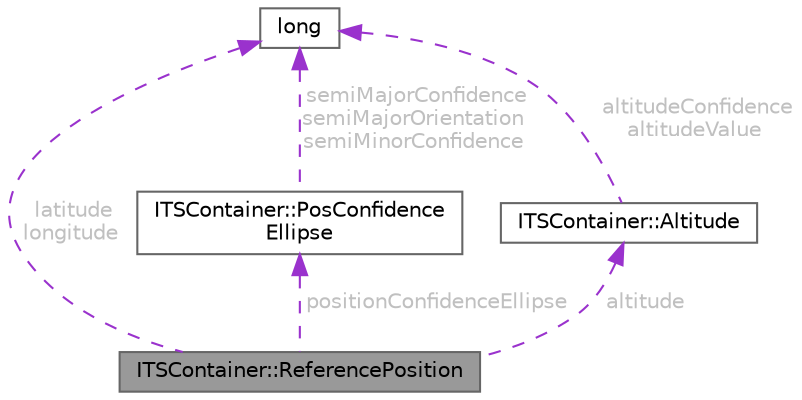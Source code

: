 digraph "ITSContainer::ReferencePosition"
{
 // INTERACTIVE_SVG=YES
 // LATEX_PDF_SIZE
  bgcolor="transparent";
  edge [fontname=Helvetica,fontsize=10,labelfontname=Helvetica,labelfontsize=10];
  node [fontname=Helvetica,fontsize=10,shape=box,height=0.2,width=0.4];
  Node1 [id="Node000001",label="ITSContainer::ReferencePosition",height=0.2,width=0.4,color="gray40", fillcolor="grey60", style="filled", fontcolor="black",tooltip=" "];
  Node2 -> Node1 [id="edge1_Node000001_Node000002",dir="back",color="darkorchid3",style="dashed",tooltip=" ",label=" latitude\nlongitude",fontcolor="grey" ];
  Node2 [id="Node000002",label="long",height=0.2,width=0.4,color="gray40", fillcolor="white", style="filled",tooltip=" "];
  Node3 -> Node1 [id="edge2_Node000001_Node000003",dir="back",color="darkorchid3",style="dashed",tooltip=" ",label=" positionConfidenceEllipse",fontcolor="grey" ];
  Node3 [id="Node000003",label="ITSContainer::PosConfidence\lEllipse",height=0.2,width=0.4,color="gray40", fillcolor="white", style="filled",URL="$de/d7e/structITSContainer_1_1PosConfidenceEllipse.html",tooltip=" "];
  Node2 -> Node3 [id="edge3_Node000003_Node000002",dir="back",color="darkorchid3",style="dashed",tooltip=" ",label=" semiMajorConfidence\nsemiMajorOrientation\nsemiMinorConfidence",fontcolor="grey" ];
  Node4 -> Node1 [id="edge4_Node000001_Node000004",dir="back",color="darkorchid3",style="dashed",tooltip=" ",label=" altitude",fontcolor="grey" ];
  Node4 [id="Node000004",label="ITSContainer::Altitude",height=0.2,width=0.4,color="gray40", fillcolor="white", style="filled",URL="$d0/db6/structITSContainer_1_1Altitude.html",tooltip=" "];
  Node2 -> Node4 [id="edge5_Node000004_Node000002",dir="back",color="darkorchid3",style="dashed",tooltip=" ",label=" altitudeConfidence\naltitudeValue",fontcolor="grey" ];
}
